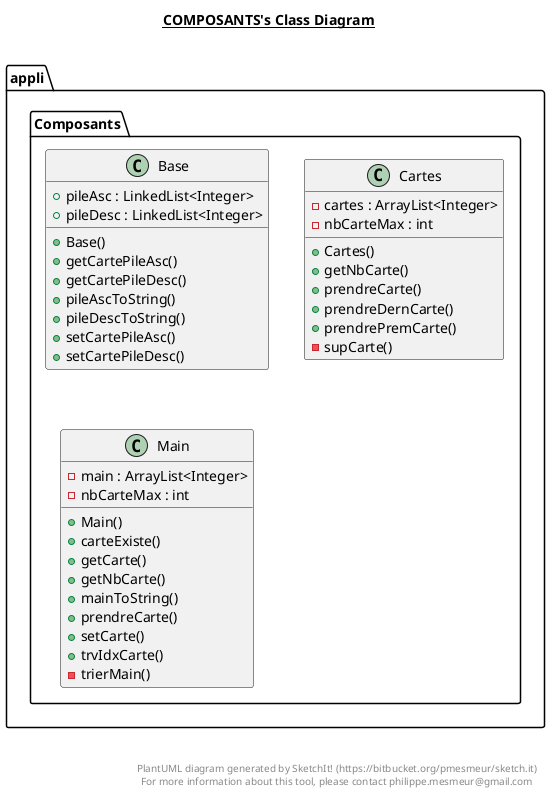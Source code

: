 @startuml

title __COMPOSANTS's Class Diagram__\n

  namespace appli {
    namespace Composants {
      class appli.Composants.Base {
          + pileAsc : LinkedList<Integer>
          + pileDesc : LinkedList<Integer>
          + Base()
          + getCartePileAsc()
          + getCartePileDesc()
          + pileAscToString()
          + pileDescToString()
          + setCartePileAsc()
          + setCartePileDesc()
      }
    }
  }
  

  namespace appli {
    namespace Composants {
      class appli.Composants.Cartes {
          - cartes : ArrayList<Integer>
          - nbCarteMax : int
          + Cartes()
          + getNbCarte()
          + prendreCarte()
          + prendreDernCarte()
          + prendrePremCarte()
          - supCarte()
      }
    }
  }
  

  namespace appli {
    namespace Composants {
      class appli.Composants.Main {
          - main : ArrayList<Integer>
          - nbCarteMax : int
          + Main()
          + carteExiste()
          + getCarte()
          + getNbCarte()
          + mainToString()
          + prendreCarte()
          + setCarte()
          + trvIdxCarte()
          - trierMain()
      }
    }
  }
  



right footer


PlantUML diagram generated by SketchIt! (https://bitbucket.org/pmesmeur/sketch.it)
For more information about this tool, please contact philippe.mesmeur@gmail.com
endfooter

@enduml
